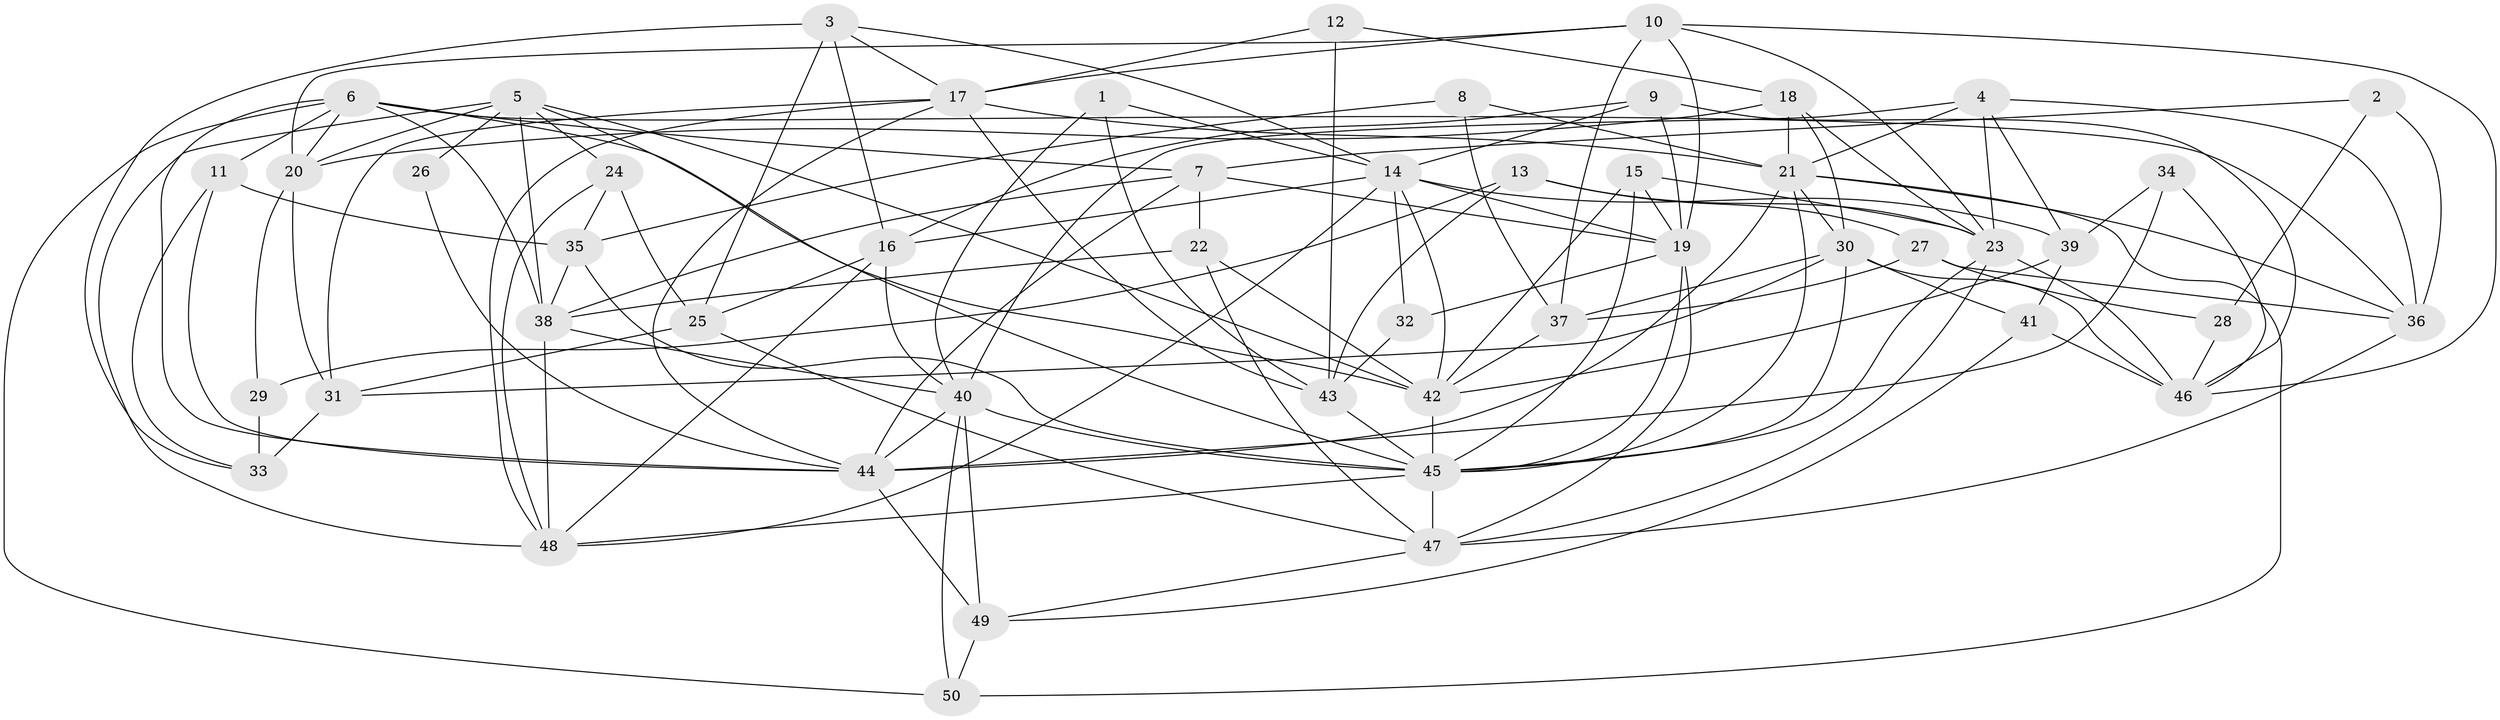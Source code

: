 // original degree distribution, {3: 0.27, 5: 0.23, 2: 0.12, 4: 0.27, 6: 0.06, 7: 0.04, 8: 0.01}
// Generated by graph-tools (version 1.1) at 2025/01/03/09/25 03:01:57]
// undirected, 50 vertices, 138 edges
graph export_dot {
graph [start="1"]
  node [color=gray90,style=filled];
  1;
  2;
  3;
  4;
  5;
  6;
  7;
  8;
  9;
  10;
  11;
  12;
  13;
  14;
  15;
  16;
  17;
  18;
  19;
  20;
  21;
  22;
  23;
  24;
  25;
  26;
  27;
  28;
  29;
  30;
  31;
  32;
  33;
  34;
  35;
  36;
  37;
  38;
  39;
  40;
  41;
  42;
  43;
  44;
  45;
  46;
  47;
  48;
  49;
  50;
  1 -- 14 [weight=1.0];
  1 -- 40 [weight=1.0];
  1 -- 43 [weight=1.0];
  2 -- 7 [weight=1.0];
  2 -- 28 [weight=1.0];
  2 -- 36 [weight=1.0];
  3 -- 14 [weight=1.0];
  3 -- 16 [weight=1.0];
  3 -- 17 [weight=1.0];
  3 -- 25 [weight=1.0];
  3 -- 33 [weight=1.0];
  4 -- 21 [weight=1.0];
  4 -- 23 [weight=1.0];
  4 -- 36 [weight=1.0];
  4 -- 39 [weight=1.0];
  4 -- 40 [weight=4.0];
  5 -- 20 [weight=1.0];
  5 -- 24 [weight=1.0];
  5 -- 26 [weight=2.0];
  5 -- 38 [weight=1.0];
  5 -- 42 [weight=2.0];
  5 -- 45 [weight=1.0];
  5 -- 48 [weight=1.0];
  6 -- 7 [weight=1.0];
  6 -- 11 [weight=2.0];
  6 -- 20 [weight=1.0];
  6 -- 36 [weight=1.0];
  6 -- 38 [weight=1.0];
  6 -- 42 [weight=1.0];
  6 -- 44 [weight=1.0];
  6 -- 50 [weight=1.0];
  7 -- 19 [weight=1.0];
  7 -- 22 [weight=1.0];
  7 -- 38 [weight=1.0];
  7 -- 44 [weight=1.0];
  8 -- 21 [weight=1.0];
  8 -- 35 [weight=1.0];
  8 -- 37 [weight=1.0];
  9 -- 14 [weight=1.0];
  9 -- 16 [weight=1.0];
  9 -- 19 [weight=1.0];
  9 -- 46 [weight=1.0];
  10 -- 17 [weight=1.0];
  10 -- 19 [weight=1.0];
  10 -- 20 [weight=1.0];
  10 -- 23 [weight=1.0];
  10 -- 37 [weight=1.0];
  10 -- 46 [weight=1.0];
  11 -- 33 [weight=1.0];
  11 -- 35 [weight=1.0];
  11 -- 44 [weight=1.0];
  12 -- 17 [weight=1.0];
  12 -- 18 [weight=1.0];
  12 -- 43 [weight=1.0];
  13 -- 23 [weight=1.0];
  13 -- 27 [weight=1.0];
  13 -- 29 [weight=1.0];
  13 -- 43 [weight=1.0];
  14 -- 16 [weight=1.0];
  14 -- 19 [weight=1.0];
  14 -- 32 [weight=1.0];
  14 -- 39 [weight=1.0];
  14 -- 42 [weight=1.0];
  14 -- 48 [weight=1.0];
  15 -- 19 [weight=1.0];
  15 -- 23 [weight=1.0];
  15 -- 42 [weight=1.0];
  15 -- 45 [weight=1.0];
  16 -- 25 [weight=1.0];
  16 -- 40 [weight=1.0];
  16 -- 48 [weight=1.0];
  17 -- 21 [weight=1.0];
  17 -- 31 [weight=1.0];
  17 -- 43 [weight=1.0];
  17 -- 44 [weight=1.0];
  17 -- 48 [weight=1.0];
  18 -- 20 [weight=1.0];
  18 -- 21 [weight=1.0];
  18 -- 23 [weight=1.0];
  18 -- 30 [weight=1.0];
  19 -- 32 [weight=1.0];
  19 -- 45 [weight=1.0];
  19 -- 47 [weight=1.0];
  20 -- 29 [weight=1.0];
  20 -- 31 [weight=1.0];
  21 -- 30 [weight=1.0];
  21 -- 36 [weight=1.0];
  21 -- 44 [weight=1.0];
  21 -- 45 [weight=1.0];
  21 -- 50 [weight=1.0];
  22 -- 38 [weight=1.0];
  22 -- 42 [weight=1.0];
  22 -- 47 [weight=1.0];
  23 -- 45 [weight=1.0];
  23 -- 46 [weight=1.0];
  23 -- 47 [weight=1.0];
  24 -- 25 [weight=1.0];
  24 -- 35 [weight=1.0];
  24 -- 48 [weight=1.0];
  25 -- 31 [weight=1.0];
  25 -- 47 [weight=1.0];
  26 -- 44 [weight=1.0];
  27 -- 28 [weight=1.0];
  27 -- 36 [weight=1.0];
  27 -- 37 [weight=1.0];
  28 -- 46 [weight=2.0];
  29 -- 33 [weight=2.0];
  30 -- 31 [weight=1.0];
  30 -- 37 [weight=1.0];
  30 -- 41 [weight=1.0];
  30 -- 45 [weight=1.0];
  30 -- 46 [weight=1.0];
  31 -- 33 [weight=1.0];
  32 -- 43 [weight=1.0];
  34 -- 39 [weight=1.0];
  34 -- 44 [weight=1.0];
  34 -- 46 [weight=1.0];
  35 -- 38 [weight=1.0];
  35 -- 45 [weight=1.0];
  36 -- 47 [weight=1.0];
  37 -- 42 [weight=1.0];
  38 -- 40 [weight=1.0];
  38 -- 48 [weight=1.0];
  39 -- 41 [weight=1.0];
  39 -- 42 [weight=1.0];
  40 -- 44 [weight=1.0];
  40 -- 45 [weight=1.0];
  40 -- 49 [weight=1.0];
  40 -- 50 [weight=1.0];
  41 -- 46 [weight=1.0];
  41 -- 49 [weight=1.0];
  42 -- 45 [weight=2.0];
  43 -- 45 [weight=1.0];
  44 -- 49 [weight=1.0];
  45 -- 47 [weight=1.0];
  45 -- 48 [weight=1.0];
  47 -- 49 [weight=1.0];
  49 -- 50 [weight=1.0];
}
